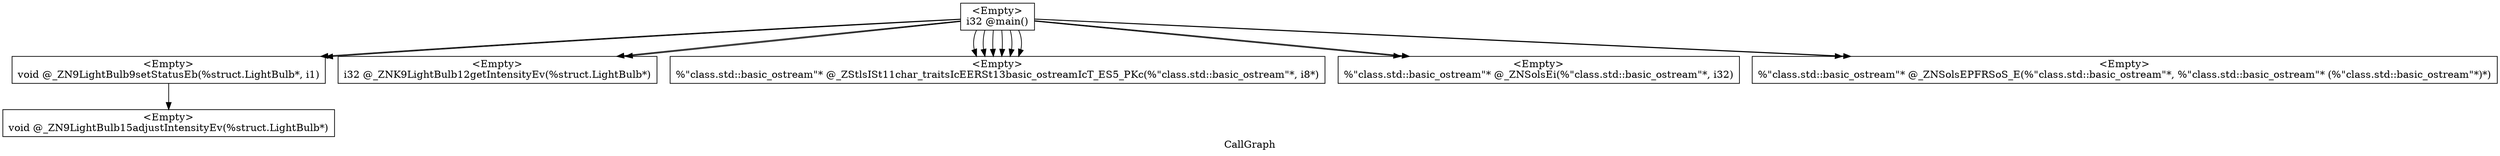 digraph "CallGraph" {
	label="CallGraph";

	Node0x1c9b3f0 [shape=record,label="{\<Empty\>\ni32 @main()}"];
	Node0x1c9b3f0 -> Node0x1ca44c0;
	Node0x1c9b3f0 -> Node0x1ca75c0;
	Node0x1c9b3f0 -> Node0x1ca9a80;
	Node0x1c9b3f0 -> Node0x1ca9a80;
	Node0x1c9b3f0 -> Node0x1ca9a80;
	Node0x1c9b3f0 -> Node0x1ca9cc0;
	Node0x1c9b3f0 -> Node0x1ca9e40;
	Node0x1c9b3f0 -> Node0x1ca44c0;
	Node0x1c9b3f0 -> Node0x1ca75c0;
	Node0x1c9b3f0 -> Node0x1ca9a80;
	Node0x1c9b3f0 -> Node0x1ca9a80;
	Node0x1c9b3f0 -> Node0x1ca9a80;
	Node0x1c9b3f0 -> Node0x1ca9cc0;
	Node0x1c9b3f0 -> Node0x1ca9e40;
	Node0x1ca44c0 [shape=record,label="{\<Empty\>\nvoid @_ZN9LightBulb9setStatusEb(%struct.LightBulb*, i1)}"];
	Node0x1ca44c0 -> Node0x1caa550;
	Node0x1ca75c0 [shape=record,label="{\<Empty\>\ni32 @_ZNK9LightBulb12getIntensityEv(%struct.LightBulb*)}"];
	Node0x1ca9a80 [shape=record,label="{\<Empty\>\n%\"class.std::basic_ostream\"* @_ZStlsISt11char_traitsIcEERSt13basic_ostreamIcT_ES5_PKc(%\"class.std::basic_ostream\"*, i8*)}"];
	Node0x1ca9cc0 [shape=record,label="{\<Empty\>\n%\"class.std::basic_ostream\"* @_ZNSolsEi(%\"class.std::basic_ostream\"*, i32)}"];
	Node0x1ca9e40 [shape=record,label="{\<Empty\>\n%\"class.std::basic_ostream\"* @_ZNSolsEPFRSoS_E(%\"class.std::basic_ostream\"*, %\"class.std::basic_ostream\"* (%\"class.std::basic_ostream\"*)*)}"];
	Node0x1caa550 [shape=record,label="{\<Empty\>\nvoid @_ZN9LightBulb15adjustIntensityEv(%struct.LightBulb*)}"];
}
